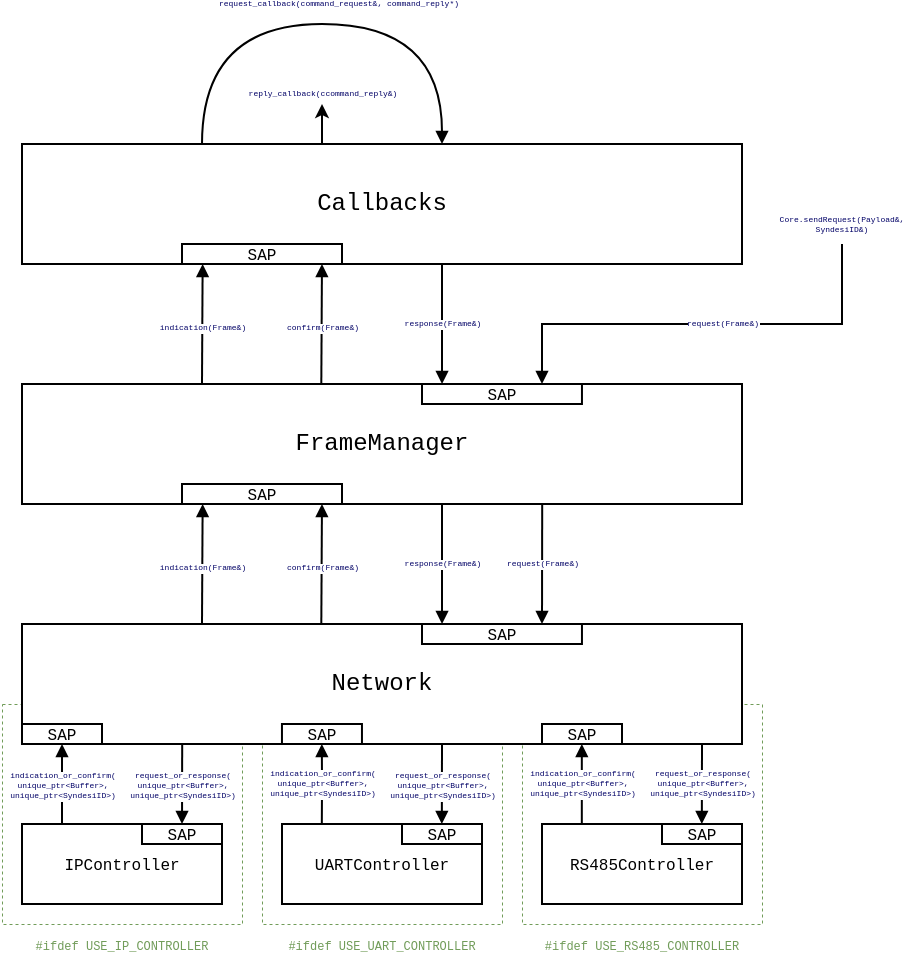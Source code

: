 <mxfile version="19.0.2" type="device"><diagram id="HJwlsxVsGiut24gA4xWc" name="Page-1"><mxGraphModel dx="836" dy="514" grid="1" gridSize="10" guides="1" tooltips="1" connect="1" arrows="1" fold="1" page="1" pageScale="1" pageWidth="827" pageHeight="1169" math="0" shadow="0"><root><mxCell id="0"/><mxCell id="1" style="locked=1;" parent="0"/><mxCell id="Q6ZF6OhTSuDpSOhrtgNb-30" value="#ifdef USE_IP_CONTROLLER" style="rounded=0;whiteSpace=wrap;html=1;fontFamily=Courier New;fontSize=6;fillColor=none;strokeWidth=0.5;strokeColor=#719C59;dashed=1;verticalAlign=bottom;spacing=-15;fontColor=#719C59;" vertex="1" parent="1"><mxGeometry x="270" y="540" width="120" height="110" as="geometry"/></mxCell><mxCell id="Q6ZF6OhTSuDpSOhrtgNb-32" value="#ifdef USE_RS485_CONTROLLER" style="rounded=0;whiteSpace=wrap;html=1;fontFamily=Courier New;fontSize=6;fillColor=none;strokeWidth=0.5;strokeColor=#719C59;dashed=1;verticalAlign=bottom;spacing=-15;fontColor=#719C59;" vertex="1" parent="1"><mxGeometry x="530" y="540" width="120" height="110" as="geometry"/></mxCell><mxCell id="Q6ZF6OhTSuDpSOhrtgNb-31" value="#ifdef USE_UART_CONTROLLER" style="rounded=0;whiteSpace=wrap;html=1;fontFamily=Courier New;fontSize=6;fillColor=none;strokeWidth=0.5;strokeColor=#719C59;dashed=1;verticalAlign=bottom;spacing=-15;fontColor=#719C59;" vertex="1" parent="1"><mxGeometry x="400" y="540" width="120" height="110" as="geometry"/></mxCell><mxCell id="Q6ZF6OhTSuDpSOhrtgNb-1" value="Callbacks" style="rounded=0;whiteSpace=wrap;html=1;connectable=0;fontFamily=Courier New;" vertex="1" parent="1"><mxGeometry x="280" y="260" width="360" height="60" as="geometry"/></mxCell><mxCell id="Q6ZF6OhTSuDpSOhrtgNb-2" value="FrameManager" style="rounded=0;whiteSpace=wrap;html=1;connectable=0;fontFamily=Courier New;" vertex="1" parent="1"><mxGeometry x="280" y="380" width="360" height="60" as="geometry"/></mxCell><mxCell id="Q6ZF6OhTSuDpSOhrtgNb-3" value="Network" style="rounded=0;whiteSpace=wrap;html=1;connectable=0;fontFamily=Courier New;" vertex="1" parent="1"><mxGeometry x="280" y="500" width="360" height="60" as="geometry"/></mxCell><mxCell id="Q6ZF6OhTSuDpSOhrtgNb-13" value="IPController" style="rounded=0;whiteSpace=wrap;html=1;fontFamily=Courier New;fontSize=8;connectable=0;" vertex="1" parent="1"><mxGeometry x="280" y="600" width="100" height="40" as="geometry"/></mxCell><mxCell id="Q6ZF6OhTSuDpSOhrtgNb-15" value="RS485Controller" style="rounded=0;whiteSpace=wrap;html=1;fontFamily=Courier New;fontSize=8;connectable=0;" vertex="1" parent="1"><mxGeometry x="540" y="600" width="100" height="40" as="geometry"/></mxCell><mxCell id="Q6ZF6OhTSuDpSOhrtgNb-16" value="UARTController" style="rounded=0;whiteSpace=wrap;html=1;fontFamily=Courier New;fontSize=8;connectable=0;" vertex="1" parent="1"><mxGeometry x="410" y="600" width="100" height="40" as="geometry"/></mxCell><mxCell id="Q6ZF6OhTSuDpSOhrtgNb-17" value="SAP" style="rounded=0;whiteSpace=wrap;html=1;fontFamily=Courier New;fontSize=8;connectable=0;" vertex="1" parent="1"><mxGeometry x="340" y="600" width="40" height="10" as="geometry"/></mxCell><mxCell id="Q6ZF6OhTSuDpSOhrtgNb-18" value="SAP" style="rounded=0;whiteSpace=wrap;html=1;fontFamily=Courier New;fontSize=8;connectable=0;" vertex="1" parent="1"><mxGeometry x="280" y="550" width="40" height="10" as="geometry"/></mxCell><mxCell id="Q6ZF6OhTSuDpSOhrtgNb-19" value="SAP" style="rounded=0;whiteSpace=wrap;html=1;fontFamily=Courier New;fontSize=8;connectable=0;" vertex="1" parent="1"><mxGeometry x="470" y="600" width="40" height="10" as="geometry"/></mxCell><mxCell id="Q6ZF6OhTSuDpSOhrtgNb-20" value="SAP" style="rounded=0;whiteSpace=wrap;html=1;fontFamily=Courier New;fontSize=8;connectable=0;" vertex="1" parent="1"><mxGeometry x="409.98" y="550" width="40" height="10" as="geometry"/></mxCell><mxCell id="Q6ZF6OhTSuDpSOhrtgNb-21" value="SAP" style="rounded=0;whiteSpace=wrap;html=1;fontFamily=Courier New;fontSize=8;connectable=0;" vertex="1" parent="1"><mxGeometry x="600" y="600" width="40" height="10" as="geometry"/></mxCell><mxCell id="Q6ZF6OhTSuDpSOhrtgNb-22" value="SAP" style="rounded=0;whiteSpace=wrap;html=1;fontFamily=Courier New;fontSize=8;connectable=0;" vertex="1" parent="1"><mxGeometry x="540" y="550" width="40" height="10" as="geometry"/></mxCell><mxCell id="Q6ZF6OhTSuDpSOhrtgNb-23" value="" style="endArrow=block;html=1;rounded=0;fontFamily=Courier New;fontSize=8;endFill=1;startSize=4;endSize=4;" edge="1" parent="1"><mxGeometry width="50" height="50" relative="1" as="geometry"><mxPoint x="300" y="600" as="sourcePoint"/><mxPoint x="300" y="560" as="targetPoint"/></mxGeometry></mxCell><mxCell id="Q6ZF6OhTSuDpSOhrtgNb-33" value="indication_or_confirm(&lt;br style=&quot;font-size: 4px;&quot;&gt;unique_ptr&amp;lt;Buffer&amp;gt;,&lt;br style=&quot;font-size: 4px;&quot;&gt;unique_ptr&amp;lt;SyndesiID&amp;gt;)" style="edgeLabel;html=1;align=center;verticalAlign=middle;resizable=0;points=[];fontSize=4;fontFamily=Courier New;fontColor=#000066;horizontal=1;" vertex="1" connectable="0" parent="Q6ZF6OhTSuDpSOhrtgNb-23"><mxGeometry x="-0.13" relative="1" as="geometry"><mxPoint y="-2" as="offset"/></mxGeometry></mxCell><mxCell id="Q6ZF6OhTSuDpSOhrtgNb-25" value="" style="endArrow=block;html=1;rounded=0;fontFamily=Courier New;fontSize=8;endFill=1;startSize=4;endSize=4;" edge="1" parent="1"><mxGeometry width="50" height="50" relative="1" as="geometry"><mxPoint x="360.1" y="560" as="sourcePoint"/><mxPoint x="360" y="600" as="targetPoint"/></mxGeometry></mxCell><mxCell id="Q6ZF6OhTSuDpSOhrtgNb-34" value="request_or_response(&lt;br style=&quot;font-size: 4px;&quot;&gt;unique_ptr&amp;lt;Buffer&amp;gt;,&lt;br style=&quot;font-size: 4px;&quot;&gt;unique_ptr&amp;lt;SyndesiID&amp;gt;)" style="edgeLabel;html=1;align=center;verticalAlign=middle;resizable=0;points=[];fontSize=4;fontFamily=Courier New;fontColor=#000066;" vertex="1" connectable="0" parent="Q6ZF6OhTSuDpSOhrtgNb-25"><mxGeometry x="0.236" relative="1" as="geometry"><mxPoint y="-4" as="offset"/></mxGeometry></mxCell><mxCell id="Q6ZF6OhTSuDpSOhrtgNb-26" value="" style="endArrow=block;html=1;rounded=0;fontFamily=Courier New;fontSize=8;endFill=1;startSize=4;endSize=4;" edge="1" parent="1"><mxGeometry width="50" height="50" relative="1" as="geometry"><mxPoint x="429.91" y="600" as="sourcePoint"/><mxPoint x="429.91" y="560" as="targetPoint"/><Array as="points"><mxPoint x="430.01" y="580"/></Array></mxGeometry></mxCell><mxCell id="Q6ZF6OhTSuDpSOhrtgNb-27" value="" style="endArrow=block;html=1;rounded=0;fontFamily=Courier New;fontSize=8;endFill=1;startSize=4;endSize=4;" edge="1" parent="1"><mxGeometry width="50" height="50" relative="1" as="geometry"><mxPoint x="490.01" y="560" as="sourcePoint"/><mxPoint x="489.91" y="600" as="targetPoint"/></mxGeometry></mxCell><mxCell id="Q6ZF6OhTSuDpSOhrtgNb-28" value="" style="endArrow=block;html=1;rounded=0;fontFamily=Courier New;fontSize=8;endFill=1;startSize=4;endSize=4;" edge="1" parent="1"><mxGeometry width="50" height="50" relative="1" as="geometry"><mxPoint x="559.91" y="600" as="sourcePoint"/><mxPoint x="559.91" y="560" as="targetPoint"/></mxGeometry></mxCell><mxCell id="Q6ZF6OhTSuDpSOhrtgNb-29" value="" style="endArrow=block;html=1;rounded=0;fontFamily=Courier New;fontSize=8;endFill=1;startSize=4;endSize=4;" edge="1" parent="1"><mxGeometry width="50" height="50" relative="1" as="geometry"><mxPoint x="620.01" y="560" as="sourcePoint"/><mxPoint x="619.91" y="600" as="targetPoint"/></mxGeometry></mxCell><mxCell id="Q6ZF6OhTSuDpSOhrtgNb-38" value="indication_or_confirm(&lt;br style=&quot;font-size: 4px;&quot;&gt;unique_ptr&amp;lt;Buffer&amp;gt;,&lt;br style=&quot;font-size: 4px;&quot;&gt;unique_ptr&amp;lt;SyndesiID&amp;gt;)" style="edgeLabel;html=1;align=center;verticalAlign=middle;resizable=0;points=[];fontSize=4;fontFamily=Courier New;fontColor=#000066;horizontal=1;" vertex="1" connectable="0" parent="1"><mxGeometry x="429.98" y="580.001" as="geometry"/></mxCell><mxCell id="Q6ZF6OhTSuDpSOhrtgNb-39" value="request_or_response(&lt;br style=&quot;font-size: 4px;&quot;&gt;unique_ptr&amp;lt;Buffer&amp;gt;,&lt;br style=&quot;font-size: 4px;&quot;&gt;unique_ptr&amp;lt;SyndesiID&amp;gt;)" style="edgeLabel;html=1;align=center;verticalAlign=middle;resizable=0;points=[];fontSize=4;fontFamily=Courier New;fontColor=#000066;" vertex="1" connectable="0" parent="1"><mxGeometry x="490.018" y="580.259" as="geometry"/></mxCell><mxCell id="Q6ZF6OhTSuDpSOhrtgNb-40" value="indication_or_confirm(&lt;br style=&quot;font-size: 4px;&quot;&gt;unique_ptr&amp;lt;Buffer&amp;gt;,&lt;br style=&quot;font-size: 4px;&quot;&gt;unique_ptr&amp;lt;SyndesiID&amp;gt;)" style="edgeLabel;html=1;align=center;verticalAlign=middle;resizable=0;points=[];fontSize=4;fontFamily=Courier New;fontColor=#000066;horizontal=1;" vertex="1" connectable="0" parent="1"><mxGeometry x="559.98" y="579.741" as="geometry"/></mxCell><mxCell id="Q6ZF6OhTSuDpSOhrtgNb-41" value="request_or_response(&lt;br style=&quot;font-size: 4px;&quot;&gt;unique_ptr&amp;lt;Buffer&amp;gt;,&lt;br style=&quot;font-size: 4px;&quot;&gt;unique_ptr&amp;lt;SyndesiID&amp;gt;)" style="edgeLabel;html=1;align=center;verticalAlign=middle;resizable=0;points=[];fontSize=4;fontFamily=Courier New;fontColor=#000066;" vertex="1" connectable="0" parent="1"><mxGeometry x="620.018" y="579.999" as="geometry"/></mxCell><mxCell id="Q6ZF6OhTSuDpSOhrtgNb-42" value="SAP" style="rounded=0;whiteSpace=wrap;html=1;fontFamily=Courier New;fontSize=8;connectable=0;" vertex="1" parent="1"><mxGeometry x="480" y="500" width="79.98" height="10" as="geometry"/></mxCell><mxCell id="Q6ZF6OhTSuDpSOhrtgNb-43" value="SAP" style="rounded=0;whiteSpace=wrap;html=1;fontFamily=Courier New;fontSize=8;connectable=0;" vertex="1" parent="1"><mxGeometry x="360" y="430" width="80" height="10" as="geometry"/></mxCell><mxCell id="Q6ZF6OhTSuDpSOhrtgNb-45" value="" style="endArrow=block;html=1;rounded=0;fontFamily=Courier New;fontSize=8;endFill=1;startSize=4;endSize=4;" edge="1" parent="1"><mxGeometry width="50" height="50" relative="1" as="geometry"><mxPoint x="370" y="500.0" as="sourcePoint"/><mxPoint x="370.32" y="440" as="targetPoint"/></mxGeometry></mxCell><mxCell id="Q6ZF6OhTSuDpSOhrtgNb-46" value="indication(Frame&amp;amp;)" style="edgeLabel;html=1;align=center;verticalAlign=middle;resizable=0;points=[];fontSize=4;fontFamily=Courier New;fontColor=#000066;horizontal=1;" vertex="1" connectable="0" parent="Q6ZF6OhTSuDpSOhrtgNb-45"><mxGeometry x="-0.13" relative="1" as="geometry"><mxPoint y="-2" as="offset"/></mxGeometry></mxCell><mxCell id="Q6ZF6OhTSuDpSOhrtgNb-48" value="" style="endArrow=block;html=1;rounded=0;fontFamily=Courier New;fontSize=8;endFill=1;startSize=4;endSize=4;" edge="1" parent="1"><mxGeometry width="50" height="50" relative="1" as="geometry"><mxPoint x="540.1" y="440.0" as="sourcePoint"/><mxPoint x="540" y="500" as="targetPoint"/></mxGeometry></mxCell><mxCell id="Q6ZF6OhTSuDpSOhrtgNb-49" value="request(Frame&amp;amp;)" style="edgeLabel;html=1;align=center;verticalAlign=middle;resizable=0;points=[];fontSize=4;fontFamily=Courier New;fontColor=#000066;" vertex="1" connectable="0" parent="1"><mxGeometry x="539.998" y="469.999" as="geometry"/></mxCell><mxCell id="Q6ZF6OhTSuDpSOhrtgNb-51" value="" style="endArrow=block;html=1;rounded=0;fontFamily=Courier New;fontSize=8;endFill=1;startSize=4;endSize=4;" edge="1" parent="1"><mxGeometry width="50" height="50" relative="1" as="geometry"><mxPoint x="490" y="440" as="sourcePoint"/><mxPoint x="490.02" y="500" as="targetPoint"/></mxGeometry></mxCell><mxCell id="Q6ZF6OhTSuDpSOhrtgNb-52" value="response(Frame&amp;amp;)" style="edgeLabel;html=1;align=center;verticalAlign=middle;resizable=0;points=[];fontSize=4;fontFamily=Courier New;fontColor=#000066;" vertex="1" connectable="0" parent="Q6ZF6OhTSuDpSOhrtgNb-51"><mxGeometry x="0.295" y="-1" relative="1" as="geometry"><mxPoint x="1" y="-9" as="offset"/></mxGeometry></mxCell><mxCell id="Q6ZF6OhTSuDpSOhrtgNb-53" value="" style="endArrow=block;html=1;rounded=0;fontFamily=Courier New;fontSize=8;endFill=1;startSize=4;endSize=4;" edge="1" parent="1"><mxGeometry width="50" height="50" relative="1" as="geometry"><mxPoint x="429.66" y="500.0" as="sourcePoint"/><mxPoint x="429.98" y="440" as="targetPoint"/></mxGeometry></mxCell><mxCell id="Q6ZF6OhTSuDpSOhrtgNb-54" value="confirm(Frame&amp;amp;)" style="edgeLabel;html=1;align=center;verticalAlign=middle;resizable=0;points=[];fontSize=4;fontFamily=Courier New;fontColor=#000066;horizontal=1;" vertex="1" connectable="0" parent="Q6ZF6OhTSuDpSOhrtgNb-53"><mxGeometry x="-0.13" relative="1" as="geometry"><mxPoint y="-2" as="offset"/></mxGeometry></mxCell><mxCell id="Q6ZF6OhTSuDpSOhrtgNb-56" value="SAP" style="rounded=0;whiteSpace=wrap;html=1;fontFamily=Courier New;fontSize=8;connectable=0;" vertex="1" parent="1"><mxGeometry x="480" y="380" width="79.98" height="10" as="geometry"/></mxCell><mxCell id="Q6ZF6OhTSuDpSOhrtgNb-57" value="SAP" style="rounded=0;whiteSpace=wrap;html=1;fontFamily=Courier New;fontSize=8;connectable=0;" vertex="1" parent="1"><mxGeometry x="360" y="310" width="80" height="10" as="geometry"/></mxCell><mxCell id="Q6ZF6OhTSuDpSOhrtgNb-58" value="" style="endArrow=block;html=1;rounded=0;fontFamily=Courier New;fontSize=8;endFill=1;startSize=4;endSize=4;" edge="1" parent="1"><mxGeometry width="50" height="50" relative="1" as="geometry"><mxPoint x="370.0" y="380.0" as="sourcePoint"/><mxPoint x="370.32" y="320" as="targetPoint"/></mxGeometry></mxCell><mxCell id="Q6ZF6OhTSuDpSOhrtgNb-59" value="indication(Frame&amp;amp;)" style="edgeLabel;html=1;align=center;verticalAlign=middle;resizable=0;points=[];fontSize=4;fontFamily=Courier New;fontColor=#000066;horizontal=1;" vertex="1" connectable="0" parent="Q6ZF6OhTSuDpSOhrtgNb-58"><mxGeometry x="-0.13" relative="1" as="geometry"><mxPoint y="-2" as="offset"/></mxGeometry></mxCell><mxCell id="Q6ZF6OhTSuDpSOhrtgNb-60" value="" style="endArrow=block;html=1;rounded=0;fontFamily=Courier New;fontSize=8;endFill=1;startSize=4;endSize=4;exitX=0.5;exitY=1;exitDx=0;exitDy=0;" edge="1" parent="1" source="Q6ZF6OhTSuDpSOhrtgNb-66"><mxGeometry width="50" height="50" relative="1" as="geometry"><mxPoint x="720" y="310" as="sourcePoint"/><mxPoint x="540" y="380.0" as="targetPoint"/><Array as="points"><mxPoint x="690" y="350"/><mxPoint x="540" y="350"/></Array></mxGeometry></mxCell><mxCell id="Q6ZF6OhTSuDpSOhrtgNb-61" value="request(Frame&amp;amp;)" style="edgeLabel;html=1;align=center;verticalAlign=middle;resizable=0;points=[];fontSize=4;fontFamily=Courier New;fontColor=#000066;" vertex="1" connectable="0" parent="1"><mxGeometry x="629.998" y="349.999" as="geometry"/></mxCell><mxCell id="Q6ZF6OhTSuDpSOhrtgNb-62" value="" style="endArrow=block;html=1;rounded=0;fontFamily=Courier New;fontSize=8;endFill=1;startSize=4;endSize=4;" edge="1" parent="1"><mxGeometry width="50" height="50" relative="1" as="geometry"><mxPoint x="490" y="320" as="sourcePoint"/><mxPoint x="490.02" y="380.0" as="targetPoint"/></mxGeometry></mxCell><mxCell id="Q6ZF6OhTSuDpSOhrtgNb-63" value="response(Frame&amp;amp;)" style="edgeLabel;html=1;align=center;verticalAlign=middle;resizable=0;points=[];fontSize=4;fontFamily=Courier New;fontColor=#000066;" vertex="1" connectable="0" parent="Q6ZF6OhTSuDpSOhrtgNb-62"><mxGeometry x="0.295" y="-1" relative="1" as="geometry"><mxPoint x="1" y="-9" as="offset"/></mxGeometry></mxCell><mxCell id="Q6ZF6OhTSuDpSOhrtgNb-64" value="" style="endArrow=block;html=1;rounded=0;fontFamily=Courier New;fontSize=8;endFill=1;startSize=4;endSize=4;" edge="1" parent="1"><mxGeometry width="50" height="50" relative="1" as="geometry"><mxPoint x="429.66" y="380.0" as="sourcePoint"/><mxPoint x="429.98" y="320" as="targetPoint"/></mxGeometry></mxCell><mxCell id="Q6ZF6OhTSuDpSOhrtgNb-65" value="confirm(Frame&amp;amp;)" style="edgeLabel;html=1;align=center;verticalAlign=middle;resizable=0;points=[];fontSize=4;fontFamily=Courier New;fontColor=#000066;horizontal=1;" vertex="1" connectable="0" parent="Q6ZF6OhTSuDpSOhrtgNb-64"><mxGeometry x="-0.13" relative="1" as="geometry"><mxPoint y="-2" as="offset"/></mxGeometry></mxCell><mxCell id="Q6ZF6OhTSuDpSOhrtgNb-66" value="Core.sendRequest(Payload&amp;amp;, SyndesiID&amp;amp;)" style="text;html=1;strokeColor=none;fillColor=none;align=center;verticalAlign=middle;whiteSpace=wrap;rounded=0;dashed=1;fontFamily=Courier New;fontSize=4;fontColor=#000066;" vertex="1" parent="1"><mxGeometry x="660" y="290" width="60" height="20" as="geometry"/></mxCell><mxCell id="Q6ZF6OhTSuDpSOhrtgNb-67" value="" style="endArrow=block;html=1;rounded=0;fontFamily=Courier New;fontSize=4;fontColor=#000066;startSize=4;endSize=4;edgeStyle=orthogonalEdgeStyle;curved=1;endFill=1;" edge="1" parent="1"><mxGeometry width="50" height="50" relative="1" as="geometry"><mxPoint x="370" y="260" as="sourcePoint"/><mxPoint x="490" y="260" as="targetPoint"/><Array as="points"><mxPoint x="370" y="200"/><mxPoint x="490" y="200"/></Array></mxGeometry></mxCell><mxCell id="Q6ZF6OhTSuDpSOhrtgNb-69" value="request_callback(command_request&amp;amp;, command_reply*)" style="edgeLabel;html=1;align=center;verticalAlign=middle;resizable=0;points=[];fontSize=4;fontFamily=Courier New;fontColor=#000066;" vertex="1" connectable="0" parent="Q6ZF6OhTSuDpSOhrtgNb-67"><mxGeometry x="0.392" y="-4" relative="1" as="geometry"><mxPoint x="-39" y="-14" as="offset"/></mxGeometry></mxCell><mxCell id="Q6ZF6OhTSuDpSOhrtgNb-70" value="" style="endArrow=classic;html=1;rounded=0;fontFamily=Courier New;fontSize=4;fontColor=#000066;startSize=4;endSize=4;curved=1;" edge="1" parent="1"><mxGeometry width="50" height="50" relative="1" as="geometry"><mxPoint x="430" y="260" as="sourcePoint"/><mxPoint x="430" y="240" as="targetPoint"/></mxGeometry></mxCell><mxCell id="Q6ZF6OhTSuDpSOhrtgNb-71" value="reply_callback(ccommand_reply&amp;amp;)" style="edgeLabel;html=1;align=center;verticalAlign=middle;resizable=0;points=[];fontSize=4;fontFamily=Courier New;fontColor=#000066;" vertex="1" connectable="0" parent="1"><mxGeometry x="429.98" y="235.003" as="geometry"/></mxCell><mxCell id="Q6ZF6OhTSuDpSOhrtgNb-72" value="Host" style="locked=1;" visible="0" parent="0"/><mxCell id="Q6ZF6OhTSuDpSOhrtgNb-115" value="request(Frame&amp;amp;)" style="edgeLabel;html=1;align=center;verticalAlign=middle;resizable=0;points=[];fontSize=4;fontFamily=Courier New;fontColor=#000066;" vertex="1" connectable="0" parent="Q6ZF6OhTSuDpSOhrtgNb-72"><mxGeometry x="629.998" y="349.999" as="geometry"/></mxCell><mxCell id="Q6ZF6OhTSuDpSOhrtgNb-188" value="" style="endArrow=classic;html=1;rounded=0;fontFamily=Courier New;fontSize=4;fontColor=#000066;startSize=4;endSize=4;exitX=0.5;exitY=1;exitDx=0;exitDy=0;edgeStyle=orthogonalEdgeStyle;strokeColor=#CC0000;strokeWidth=4;dashed=1;dashPattern=1 1;" edge="1" parent="Q6ZF6OhTSuDpSOhrtgNb-72"><mxGeometry width="50" height="50" relative="1" as="geometry"><mxPoint x="690" y="310" as="sourcePoint"/><mxPoint x="360" y="700" as="targetPoint"/><Array as="points"><mxPoint x="690" y="350"/><mxPoint x="540" y="350"/><mxPoint x="540" y="540"/><mxPoint x="360" y="540"/></Array></mxGeometry></mxCell><mxCell id="Q6ZF6OhTSuDpSOhrtgNb-193" value="(1)" style="edgeLabel;html=1;align=center;verticalAlign=middle;resizable=0;points=[];fontSize=18;fontFamily=Helvetica;fontColor=#CC0000;" vertex="1" connectable="0" parent="Q6ZF6OhTSuDpSOhrtgNb-188"><mxGeometry x="0.965" y="3" relative="1" as="geometry"><mxPoint x="27" as="offset"/></mxGeometry></mxCell><mxCell id="Q6ZF6OhTSuDpSOhrtgNb-191" value="" style="endArrow=classic;html=1;rounded=0;fontFamily=Courier New;fontSize=4;fontColor=#000066;startSize=4;endSize=4;edgeStyle=orthogonalEdgeStyle;strokeColor=#CC0000;strokeWidth=4;dashed=1;dashPattern=1 1;" edge="1" parent="Q6ZF6OhTSuDpSOhrtgNb-72"><mxGeometry width="50" height="50" relative="1" as="geometry"><mxPoint x="300" y="700" as="sourcePoint"/><mxPoint x="430" y="240" as="targetPoint"/><Array as="points"><mxPoint x="300" y="510"/><mxPoint x="430" y="510"/></Array></mxGeometry></mxCell><mxCell id="Q6ZF6OhTSuDpSOhrtgNb-192" value="(4)" style="edgeLabel;html=1;align=center;verticalAlign=middle;resizable=0;points=[];fontSize=18;fontFamily=Helvetica;fontColor=#CC0000;" vertex="1" connectable="0" parent="Q6ZF6OhTSuDpSOhrtgNb-191"><mxGeometry x="0.935" relative="1" as="geometry"><mxPoint x="20" y="13" as="offset"/></mxGeometry></mxCell><mxCell id="Q6ZF6OhTSuDpSOhrtgNb-129" value="Device" style="locked=1;" visible="0" parent="0"/><mxCell id="Q6ZF6OhTSuDpSOhrtgNb-194" value="" style="endArrow=classic;html=1;rounded=0;fontFamily=Courier New;fontSize=4;fontColor=#000066;startSize=4;endSize=4;edgeStyle=orthogonalEdgeStyle;strokeColor=#CC0000;strokeWidth=4;dashed=1;dashPattern=1 1;" edge="1" parent="Q6ZF6OhTSuDpSOhrtgNb-129"><mxGeometry width="50" height="50" relative="1" as="geometry"><mxPoint x="300" y="680" as="sourcePoint"/><mxPoint x="370" y="260" as="targetPoint"/><Array as="points"><mxPoint x="300" y="510"/><mxPoint x="370" y="510"/></Array></mxGeometry></mxCell><mxCell id="Q6ZF6OhTSuDpSOhrtgNb-195" value="(2)" style="edgeLabel;html=1;align=center;verticalAlign=middle;resizable=0;points=[];fontSize=18;fontFamily=Helvetica;fontColor=#CC0000;" vertex="1" connectable="0" parent="Q6ZF6OhTSuDpSOhrtgNb-194"><mxGeometry x="0.965" y="3" relative="1" as="geometry"><mxPoint x="27" as="offset"/></mxGeometry></mxCell><mxCell id="Q6ZF6OhTSuDpSOhrtgNb-196" value="" style="endArrow=classic;html=1;rounded=0;fontFamily=Courier New;fontSize=4;fontColor=#000066;startSize=4;endSize=4;edgeStyle=orthogonalEdgeStyle;strokeColor=#CC0000;strokeWidth=4;dashed=1;dashPattern=1 1;" edge="1" parent="Q6ZF6OhTSuDpSOhrtgNb-129"><mxGeometry width="50" height="50" relative="1" as="geometry"><mxPoint x="490" y="260" as="sourcePoint"/><mxPoint x="360" y="680" as="targetPoint"/><Array as="points"><mxPoint x="490" y="540"/><mxPoint x="360" y="540"/></Array></mxGeometry></mxCell><mxCell id="Q6ZF6OhTSuDpSOhrtgNb-197" value="(3)" style="edgeLabel;html=1;align=center;verticalAlign=middle;resizable=0;points=[];fontSize=18;fontFamily=Helvetica;fontColor=#CC0000;" vertex="1" connectable="0" parent="Q6ZF6OhTSuDpSOhrtgNb-196"><mxGeometry x="0.965" y="3" relative="1" as="geometry"><mxPoint x="27" as="offset"/></mxGeometry></mxCell></root></mxGraphModel></diagram></mxfile>